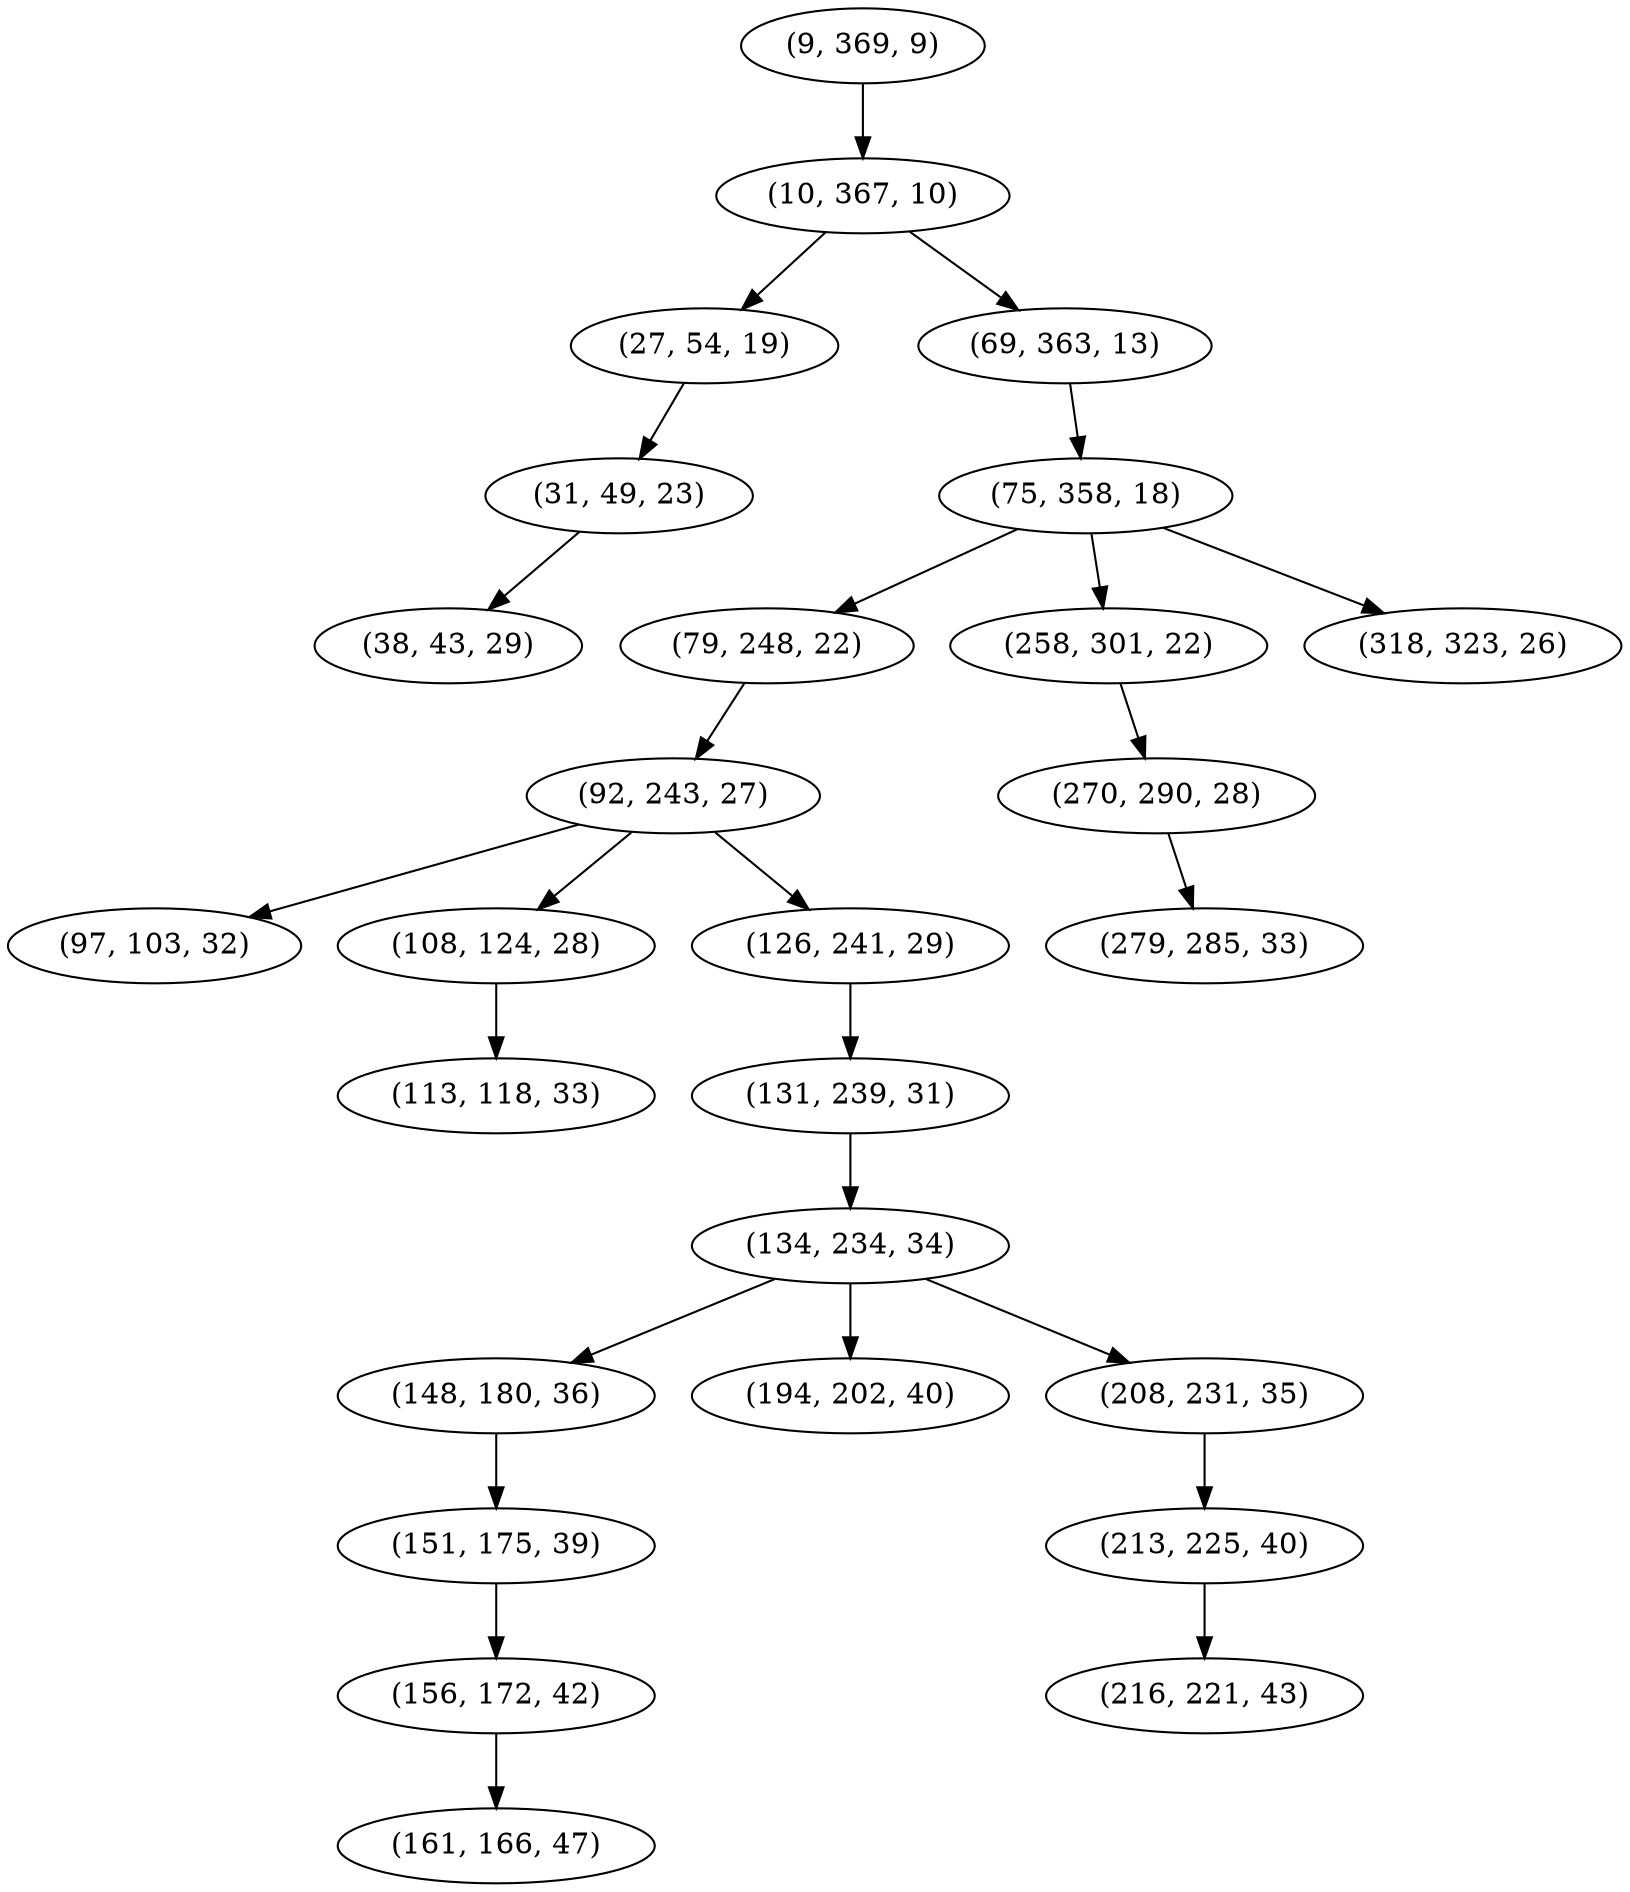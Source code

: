 digraph tree {
    "(9, 369, 9)";
    "(10, 367, 10)";
    "(27, 54, 19)";
    "(31, 49, 23)";
    "(38, 43, 29)";
    "(69, 363, 13)";
    "(75, 358, 18)";
    "(79, 248, 22)";
    "(92, 243, 27)";
    "(97, 103, 32)";
    "(108, 124, 28)";
    "(113, 118, 33)";
    "(126, 241, 29)";
    "(131, 239, 31)";
    "(134, 234, 34)";
    "(148, 180, 36)";
    "(151, 175, 39)";
    "(156, 172, 42)";
    "(161, 166, 47)";
    "(194, 202, 40)";
    "(208, 231, 35)";
    "(213, 225, 40)";
    "(216, 221, 43)";
    "(258, 301, 22)";
    "(270, 290, 28)";
    "(279, 285, 33)";
    "(318, 323, 26)";
    "(9, 369, 9)" -> "(10, 367, 10)";
    "(10, 367, 10)" -> "(27, 54, 19)";
    "(10, 367, 10)" -> "(69, 363, 13)";
    "(27, 54, 19)" -> "(31, 49, 23)";
    "(31, 49, 23)" -> "(38, 43, 29)";
    "(69, 363, 13)" -> "(75, 358, 18)";
    "(75, 358, 18)" -> "(79, 248, 22)";
    "(75, 358, 18)" -> "(258, 301, 22)";
    "(75, 358, 18)" -> "(318, 323, 26)";
    "(79, 248, 22)" -> "(92, 243, 27)";
    "(92, 243, 27)" -> "(97, 103, 32)";
    "(92, 243, 27)" -> "(108, 124, 28)";
    "(92, 243, 27)" -> "(126, 241, 29)";
    "(108, 124, 28)" -> "(113, 118, 33)";
    "(126, 241, 29)" -> "(131, 239, 31)";
    "(131, 239, 31)" -> "(134, 234, 34)";
    "(134, 234, 34)" -> "(148, 180, 36)";
    "(134, 234, 34)" -> "(194, 202, 40)";
    "(134, 234, 34)" -> "(208, 231, 35)";
    "(148, 180, 36)" -> "(151, 175, 39)";
    "(151, 175, 39)" -> "(156, 172, 42)";
    "(156, 172, 42)" -> "(161, 166, 47)";
    "(208, 231, 35)" -> "(213, 225, 40)";
    "(213, 225, 40)" -> "(216, 221, 43)";
    "(258, 301, 22)" -> "(270, 290, 28)";
    "(270, 290, 28)" -> "(279, 285, 33)";
}
